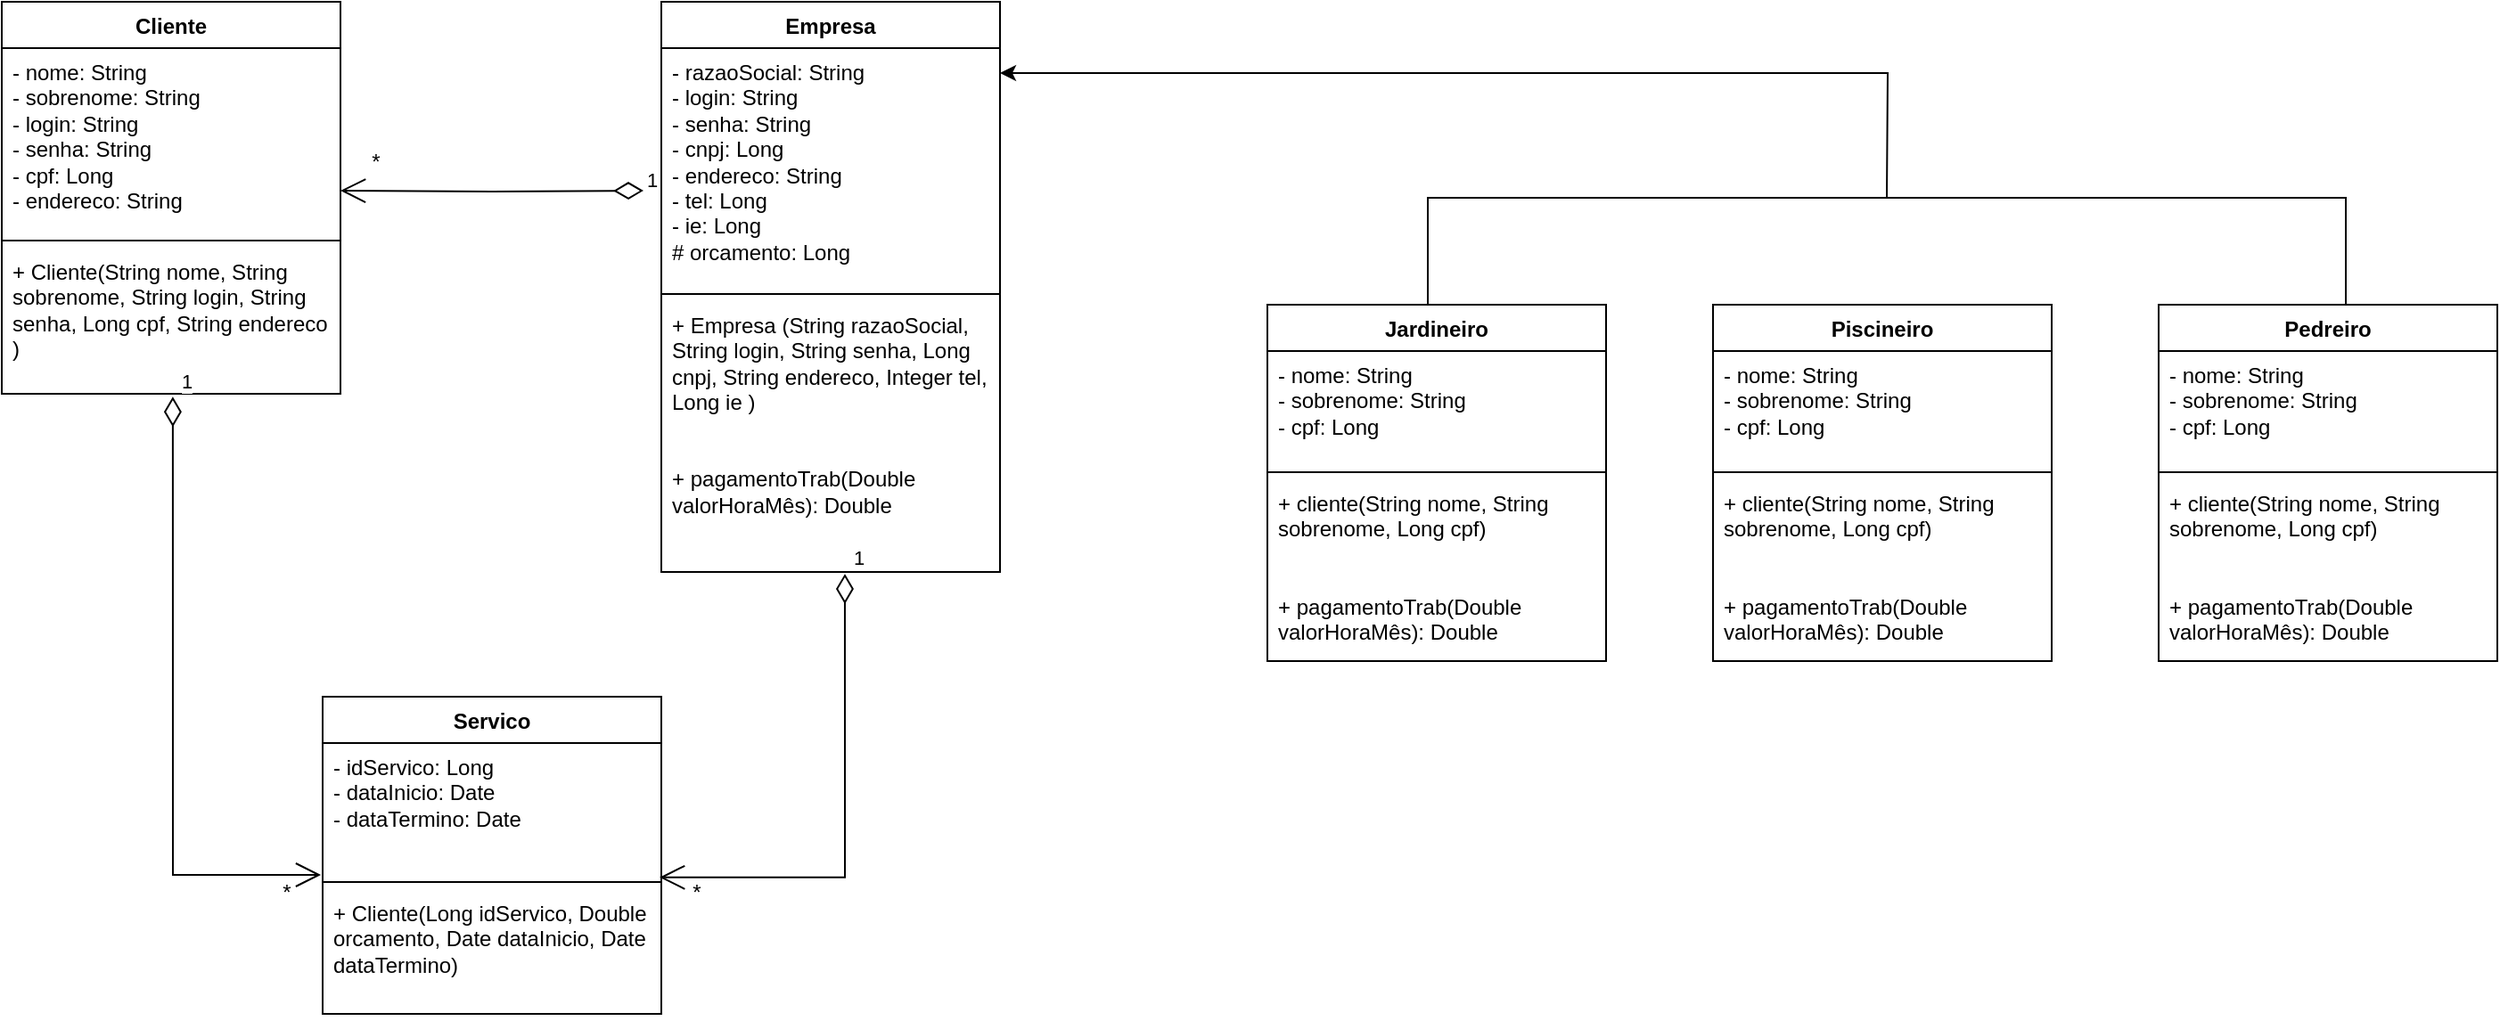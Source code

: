<mxfile version="21.0.8" type="google"><diagram name="Página-1" id="28X_bmZwsKRE6S22RfSd"><mxGraphModel dx="880" dy="452" grid="1" gridSize="10" guides="1" tooltips="1" connect="1" arrows="1" fold="1" page="1" pageScale="1" pageWidth="827" pageHeight="1169" math="0" shadow="0"><root><mxCell id="0"/><mxCell id="1" parent="0"/><mxCell id="mh9_dz57Pd4uM3xqIaSs-1" value="Cliente" style="swimlane;fontStyle=1;align=center;verticalAlign=top;childLayout=stackLayout;horizontal=1;startSize=26;horizontalStack=0;resizeParent=1;resizeParentMax=0;resizeLast=0;collapsible=1;marginBottom=0;whiteSpace=wrap;html=1;" parent="1" vertex="1"><mxGeometry x="90" y="380" width="190" height="220" as="geometry"/></mxCell><mxCell id="mh9_dz57Pd4uM3xqIaSs-2" value="- nome: String&lt;br&gt;- sobrenome: String&lt;br&gt;- login: String&lt;br&gt;- senha: String&lt;br&gt;- cpf: Long&lt;br&gt;- endereco: String" style="text;strokeColor=none;fillColor=none;align=left;verticalAlign=top;spacingLeft=4;spacingRight=4;overflow=hidden;rotatable=0;points=[[0,0.5],[1,0.5]];portConstraint=eastwest;whiteSpace=wrap;html=1;" parent="mh9_dz57Pd4uM3xqIaSs-1" vertex="1"><mxGeometry y="26" width="190" height="104" as="geometry"/></mxCell><mxCell id="mh9_dz57Pd4uM3xqIaSs-3" value="" style="line;strokeWidth=1;fillColor=none;align=left;verticalAlign=middle;spacingTop=-1;spacingLeft=3;spacingRight=3;rotatable=0;labelPosition=right;points=[];portConstraint=eastwest;strokeColor=inherit;" parent="mh9_dz57Pd4uM3xqIaSs-1" vertex="1"><mxGeometry y="130" width="190" height="8" as="geometry"/></mxCell><mxCell id="mh9_dz57Pd4uM3xqIaSs-4" value="+ Cliente(String nome, String sobrenome, String login, String senha, Long cpf, String endereco )&lt;br&gt;" style="text;strokeColor=none;fillColor=none;align=left;verticalAlign=top;spacingLeft=4;spacingRight=4;overflow=hidden;rotatable=0;points=[[0,0.5],[1,0.5]];portConstraint=eastwest;whiteSpace=wrap;html=1;" parent="mh9_dz57Pd4uM3xqIaSs-1" vertex="1"><mxGeometry y="138" width="190" height="82" as="geometry"/></mxCell><mxCell id="mh9_dz57Pd4uM3xqIaSs-5" value="Empresa" style="swimlane;fontStyle=1;align=center;verticalAlign=top;childLayout=stackLayout;horizontal=1;startSize=26;horizontalStack=0;resizeParent=1;resizeParentMax=0;resizeLast=0;collapsible=1;marginBottom=0;whiteSpace=wrap;html=1;" parent="1" vertex="1"><mxGeometry x="460" y="380" width="190" height="320" as="geometry"/></mxCell><mxCell id="mh9_dz57Pd4uM3xqIaSs-6" value="- razaoSocial: String&lt;br&gt;- login: String&lt;br&gt;- senha: String&lt;br&gt;- cnpj: Long&lt;br&gt;- endereco: String&lt;br&gt;- tel: Long&lt;br&gt;- ie: Long&lt;br&gt;# orcamento: Long" style="text;strokeColor=none;fillColor=none;align=left;verticalAlign=top;spacingLeft=4;spacingRight=4;overflow=hidden;rotatable=0;points=[[0,0.5],[1,0.5]];portConstraint=eastwest;whiteSpace=wrap;html=1;" parent="mh9_dz57Pd4uM3xqIaSs-5" vertex="1"><mxGeometry y="26" width="190" height="134" as="geometry"/></mxCell><mxCell id="mh9_dz57Pd4uM3xqIaSs-7" value="" style="line;strokeWidth=1;fillColor=none;align=left;verticalAlign=middle;spacingTop=-1;spacingLeft=3;spacingRight=3;rotatable=0;labelPosition=right;points=[];portConstraint=eastwest;strokeColor=inherit;" parent="mh9_dz57Pd4uM3xqIaSs-5" vertex="1"><mxGeometry y="160" width="190" height="8" as="geometry"/></mxCell><mxCell id="mh9_dz57Pd4uM3xqIaSs-8" value="+ Empresa (String razaoSocial, String login, String senha, Long cnpj, String endereco, Integer tel, Long ie )&lt;br&gt;&lt;br&gt;&lt;br&gt;+ pagamentoTrab(Double valorHoraMês&lt;span style=&quot;background-color: initial;&quot;&gt;): Double&lt;/span&gt;" style="text;strokeColor=none;fillColor=none;align=left;verticalAlign=top;spacingLeft=4;spacingRight=4;overflow=hidden;rotatable=0;points=[[0,0.5],[1,0.5]];portConstraint=eastwest;whiteSpace=wrap;html=1;" parent="mh9_dz57Pd4uM3xqIaSs-5" vertex="1"><mxGeometry y="168" width="190" height="152" as="geometry"/></mxCell><mxCell id="mh9_dz57Pd4uM3xqIaSs-9" value="1" style="endArrow=open;html=1;endSize=12;startArrow=diamondThin;startSize=14;startFill=0;edgeStyle=orthogonalEdgeStyle;align=left;verticalAlign=bottom;rounded=0;entryX=1;entryY=0.769;entryDx=0;entryDy=0;entryPerimeter=0;" parent="1" target="mh9_dz57Pd4uM3xqIaSs-2" edge="1"><mxGeometry x="-1" y="3" relative="1" as="geometry"><mxPoint x="450" y="486" as="sourcePoint"/><mxPoint x="480" y="570" as="targetPoint"/></mxGeometry></mxCell><mxCell id="mh9_dz57Pd4uM3xqIaSs-10" value="Jardineiro" style="swimlane;fontStyle=1;align=center;verticalAlign=top;childLayout=stackLayout;horizontal=1;startSize=26;horizontalStack=0;resizeParent=1;resizeParentMax=0;resizeLast=0;collapsible=1;marginBottom=0;whiteSpace=wrap;html=1;" parent="1" vertex="1"><mxGeometry x="800" y="550" width="190" height="200" as="geometry"/></mxCell><mxCell id="mh9_dz57Pd4uM3xqIaSs-11" value="- nome: String&lt;br&gt;- sobrenome: String&lt;br&gt;- cpf: Long" style="text;strokeColor=none;fillColor=none;align=left;verticalAlign=top;spacingLeft=4;spacingRight=4;overflow=hidden;rotatable=0;points=[[0,0.5],[1,0.5]];portConstraint=eastwest;whiteSpace=wrap;html=1;" parent="mh9_dz57Pd4uM3xqIaSs-10" vertex="1"><mxGeometry y="26" width="190" height="64" as="geometry"/></mxCell><mxCell id="mh9_dz57Pd4uM3xqIaSs-12" value="" style="line;strokeWidth=1;fillColor=none;align=left;verticalAlign=middle;spacingTop=-1;spacingLeft=3;spacingRight=3;rotatable=0;labelPosition=right;points=[];portConstraint=eastwest;strokeColor=inherit;" parent="mh9_dz57Pd4uM3xqIaSs-10" vertex="1"><mxGeometry y="90" width="190" height="8" as="geometry"/></mxCell><mxCell id="mh9_dz57Pd4uM3xqIaSs-13" value="+ cliente(String nome, String sobrenome, Long cpf)&lt;br&gt;&lt;br&gt;&lt;br&gt;+ pagamentoTrab(Double valorHoraMês): Double" style="text;strokeColor=none;fillColor=none;align=left;verticalAlign=top;spacingLeft=4;spacingRight=4;overflow=hidden;rotatable=0;points=[[0,0.5],[1,0.5]];portConstraint=eastwest;whiteSpace=wrap;html=1;" parent="mh9_dz57Pd4uM3xqIaSs-10" vertex="1"><mxGeometry y="98" width="190" height="102" as="geometry"/></mxCell><mxCell id="mh9_dz57Pd4uM3xqIaSs-14" value="Piscineiro" style="swimlane;fontStyle=1;align=center;verticalAlign=top;childLayout=stackLayout;horizontal=1;startSize=26;horizontalStack=0;resizeParent=1;resizeParentMax=0;resizeLast=0;collapsible=1;marginBottom=0;whiteSpace=wrap;html=1;" parent="1" vertex="1"><mxGeometry x="1050" y="550" width="190" height="200" as="geometry"/></mxCell><mxCell id="mh9_dz57Pd4uM3xqIaSs-15" value="- nome: String&lt;br&gt;- sobrenome: String&lt;br&gt;- cpf: Long" style="text;strokeColor=none;fillColor=none;align=left;verticalAlign=top;spacingLeft=4;spacingRight=4;overflow=hidden;rotatable=0;points=[[0,0.5],[1,0.5]];portConstraint=eastwest;whiteSpace=wrap;html=1;" parent="mh9_dz57Pd4uM3xqIaSs-14" vertex="1"><mxGeometry y="26" width="190" height="64" as="geometry"/></mxCell><mxCell id="mh9_dz57Pd4uM3xqIaSs-16" value="" style="line;strokeWidth=1;fillColor=none;align=left;verticalAlign=middle;spacingTop=-1;spacingLeft=3;spacingRight=3;rotatable=0;labelPosition=right;points=[];portConstraint=eastwest;strokeColor=inherit;" parent="mh9_dz57Pd4uM3xqIaSs-14" vertex="1"><mxGeometry y="90" width="190" height="8" as="geometry"/></mxCell><mxCell id="mh9_dz57Pd4uM3xqIaSs-17" value="+ cliente(String nome, String sobrenome, Long cpf)&lt;br&gt;&lt;br&gt;&lt;br&gt;+ pagamentoTrab(Double valorHoraMês): Double" style="text;strokeColor=none;fillColor=none;align=left;verticalAlign=top;spacingLeft=4;spacingRight=4;overflow=hidden;rotatable=0;points=[[0,0.5],[1,0.5]];portConstraint=eastwest;whiteSpace=wrap;html=1;" parent="mh9_dz57Pd4uM3xqIaSs-14" vertex="1"><mxGeometry y="98" width="190" height="102" as="geometry"/></mxCell><mxCell id="mh9_dz57Pd4uM3xqIaSs-18" value="Pedreiro" style="swimlane;fontStyle=1;align=center;verticalAlign=top;childLayout=stackLayout;horizontal=1;startSize=26;horizontalStack=0;resizeParent=1;resizeParentMax=0;resizeLast=0;collapsible=1;marginBottom=0;whiteSpace=wrap;html=1;" parent="1" vertex="1"><mxGeometry x="1300" y="550" width="190" height="200" as="geometry"/></mxCell><mxCell id="mh9_dz57Pd4uM3xqIaSs-19" value="- nome: String&lt;br&gt;- sobrenome: String&lt;br&gt;- cpf: Long" style="text;strokeColor=none;fillColor=none;align=left;verticalAlign=top;spacingLeft=4;spacingRight=4;overflow=hidden;rotatable=0;points=[[0,0.5],[1,0.5]];portConstraint=eastwest;whiteSpace=wrap;html=1;" parent="mh9_dz57Pd4uM3xqIaSs-18" vertex="1"><mxGeometry y="26" width="190" height="64" as="geometry"/></mxCell><mxCell id="mh9_dz57Pd4uM3xqIaSs-20" value="" style="line;strokeWidth=1;fillColor=none;align=left;verticalAlign=middle;spacingTop=-1;spacingLeft=3;spacingRight=3;rotatable=0;labelPosition=right;points=[];portConstraint=eastwest;strokeColor=inherit;" parent="mh9_dz57Pd4uM3xqIaSs-18" vertex="1"><mxGeometry y="90" width="190" height="8" as="geometry"/></mxCell><mxCell id="mh9_dz57Pd4uM3xqIaSs-21" value="+ cliente(String nome, String sobrenome, Long cpf)&lt;br&gt;&lt;br&gt;&lt;br&gt;+ pagamentoTrab(Double valorHoraMês): Double" style="text;strokeColor=none;fillColor=none;align=left;verticalAlign=top;spacingLeft=4;spacingRight=4;overflow=hidden;rotatable=0;points=[[0,0.5],[1,0.5]];portConstraint=eastwest;whiteSpace=wrap;html=1;" parent="mh9_dz57Pd4uM3xqIaSs-18" vertex="1"><mxGeometry y="98" width="190" height="102" as="geometry"/></mxCell><mxCell id="mh9_dz57Pd4uM3xqIaSs-22" value="" style="shape=partialRectangle;whiteSpace=wrap;html=1;bottom=1;right=1;left=1;top=0;fillColor=none;routingCenterX=-0.5;rotation=-180;" parent="1" vertex="1"><mxGeometry x="890" y="490" width="515" height="60" as="geometry"/></mxCell><mxCell id="mh9_dz57Pd4uM3xqIaSs-25" value="*" style="text;html=1;strokeColor=none;fillColor=none;align=center;verticalAlign=middle;whiteSpace=wrap;rounded=0;" parent="1" vertex="1"><mxGeometry x="290" y="460" width="20" height="20" as="geometry"/></mxCell><mxCell id="mh9_dz57Pd4uM3xqIaSs-27" value="" style="endArrow=classic;html=1;rounded=0;exitX=0.5;exitY=1;exitDx=0;exitDy=0;" parent="1" source="mh9_dz57Pd4uM3xqIaSs-22" edge="1"><mxGeometry width="50" height="50" relative="1" as="geometry"><mxPoint x="1276" y="490" as="sourcePoint"/><mxPoint x="650" y="420" as="targetPoint"/><Array as="points"><mxPoint x="1148" y="420"/></Array></mxGeometry></mxCell><mxCell id="mh9_dz57Pd4uM3xqIaSs-28" value="Servico" style="swimlane;fontStyle=1;align=center;verticalAlign=top;childLayout=stackLayout;horizontal=1;startSize=26;horizontalStack=0;resizeParent=1;resizeParentMax=0;resizeLast=0;collapsible=1;marginBottom=0;whiteSpace=wrap;html=1;" parent="1" vertex="1"><mxGeometry x="270" y="770" width="190" height="178" as="geometry"/></mxCell><mxCell id="mh9_dz57Pd4uM3xqIaSs-29" value="- idServico: Long&lt;br&gt;- dataInicio: Date&lt;br&gt;- dataTermino: Date" style="text;strokeColor=none;fillColor=none;align=left;verticalAlign=top;spacingLeft=4;spacingRight=4;overflow=hidden;rotatable=0;points=[[0,0.5],[1,0.5]];portConstraint=eastwest;whiteSpace=wrap;html=1;" parent="mh9_dz57Pd4uM3xqIaSs-28" vertex="1"><mxGeometry y="26" width="190" height="74" as="geometry"/></mxCell><mxCell id="mh9_dz57Pd4uM3xqIaSs-30" value="" style="line;strokeWidth=1;fillColor=none;align=left;verticalAlign=middle;spacingTop=-1;spacingLeft=3;spacingRight=3;rotatable=0;labelPosition=right;points=[];portConstraint=eastwest;strokeColor=inherit;" parent="mh9_dz57Pd4uM3xqIaSs-28" vertex="1"><mxGeometry y="100" width="190" height="8" as="geometry"/></mxCell><mxCell id="mh9_dz57Pd4uM3xqIaSs-31" value="+ Cliente(Long idServico, Double orcamento, Date dataInicio, Date dataTermino)&lt;br&gt;" style="text;strokeColor=none;fillColor=none;align=left;verticalAlign=top;spacingLeft=4;spacingRight=4;overflow=hidden;rotatable=0;points=[[0,0.5],[1,0.5]];portConstraint=eastwest;whiteSpace=wrap;html=1;" parent="mh9_dz57Pd4uM3xqIaSs-28" vertex="1"><mxGeometry y="108" width="190" height="70" as="geometry"/></mxCell><mxCell id="mh9_dz57Pd4uM3xqIaSs-32" value="1" style="endArrow=open;html=1;endSize=12;startArrow=diamondThin;startSize=14;startFill=0;edgeStyle=orthogonalEdgeStyle;align=left;verticalAlign=bottom;rounded=0;entryX=-0.005;entryY=1;entryDx=0;entryDy=0;entryPerimeter=0;exitX=0.505;exitY=1.02;exitDx=0;exitDy=0;exitPerimeter=0;" parent="1" source="mh9_dz57Pd4uM3xqIaSs-4" target="mh9_dz57Pd4uM3xqIaSs-29" edge="1"><mxGeometry x="-1" y="3" relative="1" as="geometry"><mxPoint x="70" y="780" as="sourcePoint"/><mxPoint x="230" y="780" as="targetPoint"/><Array as="points"><mxPoint x="186" y="870"/></Array></mxGeometry></mxCell><mxCell id="mh9_dz57Pd4uM3xqIaSs-33" value="1" style="endArrow=open;html=1;endSize=12;startArrow=diamondThin;startSize=14;startFill=0;edgeStyle=orthogonalEdgeStyle;align=left;verticalAlign=bottom;rounded=0;entryX=0.995;entryY=1.019;entryDx=0;entryDy=0;entryPerimeter=0;exitX=0.542;exitY=1.007;exitDx=0;exitDy=0;exitPerimeter=0;" parent="1" source="mh9_dz57Pd4uM3xqIaSs-8" target="mh9_dz57Pd4uM3xqIaSs-29" edge="1"><mxGeometry x="-1" y="3" relative="1" as="geometry"><mxPoint x="510" y="820" as="sourcePoint"/><mxPoint x="670" y="820" as="targetPoint"/><Array as="points"><mxPoint x="563" y="871"/></Array></mxGeometry></mxCell><mxCell id="mh9_dz57Pd4uM3xqIaSs-34" value="*" style="text;html=1;strokeColor=none;fillColor=none;align=center;verticalAlign=middle;whiteSpace=wrap;rounded=0;" parent="1" vertex="1"><mxGeometry x="470" y="870" width="20" height="20" as="geometry"/></mxCell><mxCell id="mh9_dz57Pd4uM3xqIaSs-35" value="*" style="text;html=1;strokeColor=none;fillColor=none;align=center;verticalAlign=middle;whiteSpace=wrap;rounded=0;" parent="1" vertex="1"><mxGeometry x="240" y="870" width="20" height="20" as="geometry"/></mxCell></root></mxGraphModel></diagram></mxfile>


https://app.diagrams.net/#G19URDVVOsWMRt1M4Wn2q81scnOsP7UkjU